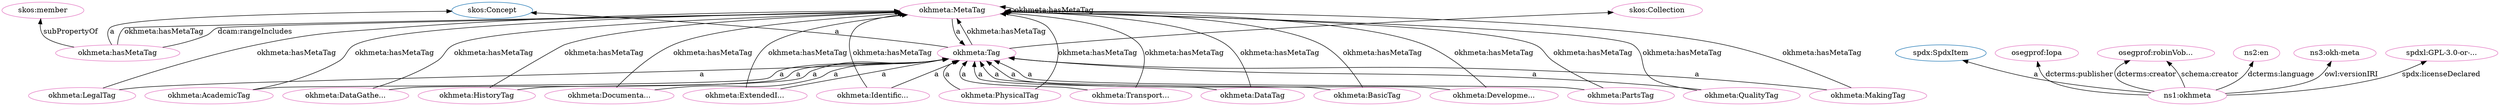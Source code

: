 digraph G {
  rankdir=BT
  node[height=.3]
"http://www.w3.org/2004/02/skos/core#Concept" [fillcolor="#1f77b4" color="#1f77b4" label="skos:Concept"]
"http://w3id.org/oseg/ont/okhmeta#Tag" [fillcolor="#1f77b4" color="#1f77b4" label="okhmeta:Tag"]
"http://www.w3.org/2004/02/skos/core#Collection" [fillcolor="#1f77b4" color="#1f77b4" label="skos:Collection"]
"http://spdx.org/rdf/terms#SpdxItem" [fillcolor="#1f77b4" color="#1f77b4" label="spdx:SpdxItem"]
"http://w3id.org/oseg/ont/okhmeta#HistoryTag" [fillcolor="#e377c2" color="#e377c2" label="okhmeta:HistoryTag"]
"http://w3id.org/oseg/ont/okhmeta" [fillcolor="#e377c2" color="#e377c2" label="ns1:okhmeta"]
"http://w3id.org/oseg/ont/okhmeta#IdentificationTag" [fillcolor="#e377c2" color="#e377c2" label="okhmeta:Identific..."]
"http://w3id.org/oseg/ont/okhmeta#MetaTag" [fillcolor="#e377c2" color="#e377c2" label="okhmeta:MetaTag"]
"http://w3id.org/oseg/ont/oseg-profiles#Iopa" [fillcolor="#e377c2" color="#e377c2" label="osegprof:Iopa"]
"http://w3id.org/oseg/ont/okhmeta#hasMetaTag" [fillcolor="#e377c2" color="#e377c2" label="okhmeta:hasMetaTag"]
"http://w3id.org/oseg/ont/okhmeta#PartsTag" [fillcolor="#e377c2" color="#e377c2" label="okhmeta:PartsTag"]
"http://w3id.org/oseg/ont/okhmeta#BasicTag" [fillcolor="#e377c2" color="#e377c2" label="okhmeta:BasicTag"]
"http://w3id.org/oseg/ont/okhmeta#DevelopmentTag" [fillcolor="#e377c2" color="#e377c2" label="okhmeta:Developme..."]
"http://w3id.org/oseg/ont/okhmeta#AcademicTag" [fillcolor="#e377c2" color="#e377c2" label="okhmeta:AcademicTag"]
"http://w3id.org/oseg/ont/oseg-profiles#robinVobruba" [fillcolor="#e377c2" color="#e377c2" label="osegprof:robinVob..."]
"http://w3id.org/oseg/ont/okhmeta#Tag" [fillcolor="#e377c2" color="#e377c2" label="okhmeta:Tag"]
"http://id.loc.gov/vocabulary/iso639-1/en" [fillcolor="#e377c2" color="#e377c2" label="ns2:en"]
"http://www.w3.org/2004/02/skos/core#member" [fillcolor="#e377c2" color="#e377c2" label="skos:member"]
"http://w3id.org/oseg/ont/okhmeta#QualityTag" [fillcolor="#e377c2" color="#e377c2" label="okhmeta:QualityTag"]
"http://w3id.org/oseg/ont/okhmeta#MakingTag" [fillcolor="#e377c2" color="#e377c2" label="okhmeta:MakingTag"]
"http://w3id.org/oseg/ont/okhmeta#PhysicalTag" [fillcolor="#e377c2" color="#e377c2" label="okhmeta:PhysicalTag"]
"http://w3id.org/oseg/ont/okhmeta#TransportationTag" [fillcolor="#e377c2" color="#e377c2" label="okhmeta:Transport..."]
"http://w3id.org/oseg/ont/1.1.0/okh-meta" [fillcolor="#e377c2" color="#e377c2" label="ns3:okh-meta"]
"http://w3id.org/oseg/ont/okhmeta#DocumentationTag" [fillcolor="#e377c2" color="#e377c2" label="okhmeta:Documenta..."]
"http://w3id.org/oseg/ont/okhmeta#LegalTag" [fillcolor="#e377c2" color="#e377c2" label="okhmeta:LegalTag"]
"http://w3id.org/oseg/ont/okhmeta#DataTag" [fillcolor="#e377c2" color="#e377c2" label="okhmeta:DataTag"]
"http://w3id.org/oseg/ont/okhmeta#DataGatheringTag" [fillcolor="#e377c2" color="#e377c2" label="okhmeta:DataGathe..."]
"http://w3id.org/oseg/ont/okhmeta#ExtendedInfoTag" [fillcolor="#e377c2" color="#e377c2" label="okhmeta:ExtendedI..."]
"http://spdx.org/licenses/GPL-3.0-or-later" [fillcolor="#e377c2" color="#e377c2" label="spdxl:GPL-3.0-or-..."]
"http://www.w3.org/2004/02/skos/core#Collection" [fillcolor="#e377c2" color="#e377c2" label="skos:Collection"]
  "http://w3id.org/oseg/ont/okhmeta#HistoryTag" -> "http://w3id.org/oseg/ont/okhmeta#Tag" [label="a"]
  "http://w3id.org/oseg/ont/okhmeta#IdentificationTag" -> "http://w3id.org/oseg/ont/okhmeta#Tag" [label="a"]
  "http://w3id.org/oseg/ont/okhmeta" -> "http://w3id.org/oseg/ont/oseg-profiles#Iopa" [label="dcterms:publisher"]
  "http://w3id.org/oseg/ont/okhmeta#hasMetaTag" -> "http://www.w3.org/2004/02/skos/core#Concept" [label="a"]
  "http://w3id.org/oseg/ont/okhmeta#Tag" -> "http://w3id.org/oseg/ont/okhmeta#MetaTag" [label="okhmeta:hasMetaTag"]
  "http://w3id.org/oseg/ont/okhmeta#PartsTag" -> "http://w3id.org/oseg/ont/okhmeta#MetaTag" [label="okhmeta:hasMetaTag"]
  "http://w3id.org/oseg/ont/okhmeta#BasicTag" -> "http://w3id.org/oseg/ont/okhmeta#MetaTag" [label="okhmeta:hasMetaTag"]
  "http://w3id.org/oseg/ont/okhmeta#hasMetaTag" -> "http://w3id.org/oseg/ont/okhmeta#MetaTag" [label="dcam:rangeIncludes"]
  "http://w3id.org/oseg/ont/okhmeta" -> "http://id.loc.gov/vocabulary/iso639-1/en" [label="dcterms:language"]
  "http://w3id.org/oseg/ont/okhmeta#QualityTag" -> "http://w3id.org/oseg/ont/okhmeta#Tag" [label="a"]
  "http://w3id.org/oseg/ont/okhmeta#PhysicalTag" -> "http://w3id.org/oseg/ont/okhmeta#MetaTag" [label="okhmeta:hasMetaTag"]
  "http://w3id.org/oseg/ont/okhmeta#MakingTag" -> "http://w3id.org/oseg/ont/okhmeta#MetaTag" [label="okhmeta:hasMetaTag"]
  "http://w3id.org/oseg/ont/okhmeta#DocumentationTag" -> "http://w3id.org/oseg/ont/okhmeta#Tag" [label="a"]
  "http://w3id.org/oseg/ont/okhmeta#LegalTag" -> "http://w3id.org/oseg/ont/okhmeta#Tag" [label="a"]
  "http://w3id.org/oseg/ont/okhmeta#TransportationTag" -> "http://w3id.org/oseg/ont/okhmeta#MetaTag" [label="okhmeta:hasMetaTag"]
  "http://w3id.org/oseg/ont/okhmeta#hasMetaTag" -> "http://w3id.org/oseg/ont/okhmeta#MetaTag" [label="okhmeta:hasMetaTag"]
  "http://w3id.org/oseg/ont/okhmeta#DataGatheringTag" -> "http://w3id.org/oseg/ont/okhmeta#Tag" [label="a"]
  "http://w3id.org/oseg/ont/okhmeta#DataTag" -> "http://w3id.org/oseg/ont/okhmeta#MetaTag" [label="okhmeta:hasMetaTag"]
  "http://w3id.org/oseg/ont/okhmeta#ExtendedInfoTag" -> "http://w3id.org/oseg/ont/okhmeta#Tag" [label="a"]
  "http://w3id.org/oseg/ont/okhmeta" -> "http://spdx.org/licenses/GPL-3.0-or-later" [label="spdx:licenseDeclared"]
  "http://w3id.org/oseg/ont/okhmeta#QualityTag" -> "http://w3id.org/oseg/ont/okhmeta#MetaTag" [label="okhmeta:hasMetaTag"]
  "http://w3id.org/oseg/ont/okhmeta#Tag" -> "http://www.w3.org/2004/02/skos/core#Collection" [label=""]
  "http://w3id.org/oseg/ont/okhmeta" -> "http://spdx.org/rdf/terms#SpdxItem" [label="a"]
  "http://w3id.org/oseg/ont/okhmeta#HistoryTag" -> "http://w3id.org/oseg/ont/okhmeta#MetaTag" [label="okhmeta:hasMetaTag"]
  "http://w3id.org/oseg/ont/okhmeta#IdentificationTag" -> "http://w3id.org/oseg/ont/okhmeta#MetaTag" [label="okhmeta:hasMetaTag"]
  "http://w3id.org/oseg/ont/okhmeta#PartsTag" -> "http://w3id.org/oseg/ont/okhmeta#Tag" [label="a"]
  "http://w3id.org/oseg/ont/okhmeta#BasicTag" -> "http://w3id.org/oseg/ont/okhmeta#Tag" [label="a"]
  "http://w3id.org/oseg/ont/okhmeta#DevelopmentTag" -> "http://w3id.org/oseg/ont/okhmeta#Tag" [label="a"]
  "http://w3id.org/oseg/ont/okhmeta#AcademicTag" -> "http://w3id.org/oseg/ont/okhmeta#Tag" [label="a"]
  "http://w3id.org/oseg/ont/okhmeta" -> "http://w3id.org/oseg/ont/oseg-profiles#robinVobruba" [label="dcterms:creator"]
  "http://w3id.org/oseg/ont/okhmeta#Tag" -> "http://www.w3.org/2004/02/skos/core#Concept" [label="a"]
  "http://w3id.org/oseg/ont/okhmeta#hasMetaTag" -> "http://www.w3.org/2004/02/skos/core#member" [label="subPropertyOf"]
  "http://w3id.org/oseg/ont/okhmeta#ExtendedInfoTag" -> "http://w3id.org/oseg/ont/okhmeta#MetaTag" [label="okhmeta:hasMetaTag"]
  "http://w3id.org/oseg/ont/okhmeta#MakingTag" -> "http://w3id.org/oseg/ont/okhmeta#Tag" [label="a"]
  "http://w3id.org/oseg/ont/okhmeta#PhysicalTag" -> "http://w3id.org/oseg/ont/okhmeta#Tag" [label="a"]
  "http://w3id.org/oseg/ont/okhmeta" -> "http://w3id.org/oseg/ont/oseg-profiles#robinVobruba" [label="schema:creator"]
  "http://w3id.org/oseg/ont/okhmeta#AcademicTag" -> "http://w3id.org/oseg/ont/okhmeta#MetaTag" [label="okhmeta:hasMetaTag"]
  "http://w3id.org/oseg/ont/okhmeta#TransportationTag" -> "http://w3id.org/oseg/ont/okhmeta#Tag" [label="a"]
  "http://w3id.org/oseg/ont/okhmeta#MetaTag" -> "http://w3id.org/oseg/ont/okhmeta#Tag" [label="a"]
  "http://w3id.org/oseg/ont/okhmeta" -> "http://w3id.org/oseg/ont/1.1.0/okh-meta" [label="owl:versionIRI"]
  "http://w3id.org/oseg/ont/okhmeta#DataTag" -> "http://w3id.org/oseg/ont/okhmeta#Tag" [label="a"]
  "http://w3id.org/oseg/ont/okhmeta#MetaTag" -> "http://w3id.org/oseg/ont/okhmeta#MetaTag" [label="okhmeta:hasMetaTag"]
  "http://w3id.org/oseg/ont/okhmeta#DocumentationTag" -> "http://w3id.org/oseg/ont/okhmeta#MetaTag" [label="okhmeta:hasMetaTag"]
  "http://w3id.org/oseg/ont/okhmeta#DevelopmentTag" -> "http://w3id.org/oseg/ont/okhmeta#MetaTag" [label="okhmeta:hasMetaTag"]
  "http://w3id.org/oseg/ont/okhmeta#LegalTag" -> "http://w3id.org/oseg/ont/okhmeta#MetaTag" [label="okhmeta:hasMetaTag"]
  "http://w3id.org/oseg/ont/okhmeta#DataGatheringTag" -> "http://w3id.org/oseg/ont/okhmeta#MetaTag" [label="okhmeta:hasMetaTag"]
}
